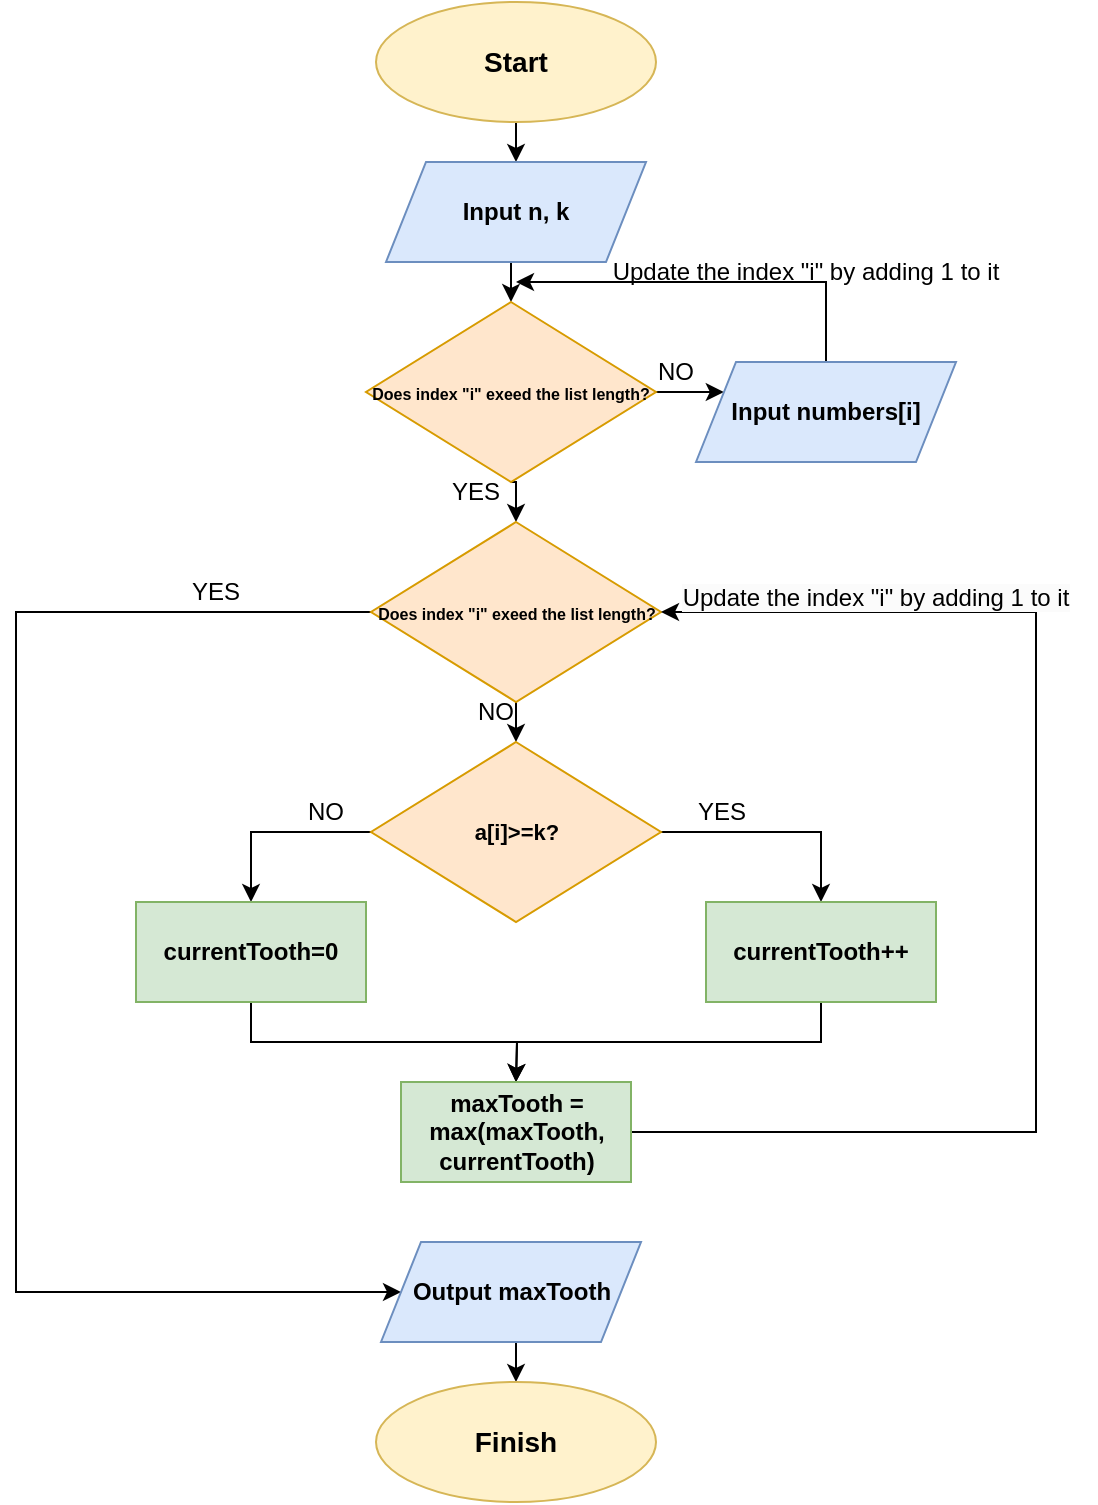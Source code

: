 <mxfile version="22.1.4" type="github">
  <diagram name="Сторінка-1" id="DKz9T9JE9RTdGlDIeEM4">
    <mxGraphModel dx="1400" dy="766" grid="0" gridSize="10" guides="1" tooltips="1" connect="1" arrows="1" fold="1" page="1" pageScale="1" pageWidth="827" pageHeight="1169" math="0" shadow="0">
      <root>
        <mxCell id="0" />
        <mxCell id="1" parent="0" />
        <mxCell id="mQsWh5nDWkBPxnp-rIm0-5" style="edgeStyle=orthogonalEdgeStyle;rounded=0;orthogonalLoop=1;jettySize=auto;html=1;exitX=0.5;exitY=1;exitDx=0;exitDy=0;entryX=0.5;entryY=0;entryDx=0;entryDy=0;" edge="1" parent="1" source="mQsWh5nDWkBPxnp-rIm0-1" target="mQsWh5nDWkBPxnp-rIm0-2">
          <mxGeometry relative="1" as="geometry" />
        </mxCell>
        <mxCell id="mQsWh5nDWkBPxnp-rIm0-1" value="&lt;b style=&quot;font-size: 14px;&quot;&gt;Start&lt;/b&gt;" style="ellipse;whiteSpace=wrap;html=1;fillColor=#fff2cc;strokeColor=#d6b656;" vertex="1" parent="1">
          <mxGeometry x="320" y="30" width="140" height="60" as="geometry" />
        </mxCell>
        <mxCell id="mQsWh5nDWkBPxnp-rIm0-6" style="edgeStyle=orthogonalEdgeStyle;rounded=0;orthogonalLoop=1;jettySize=auto;html=1;exitX=0.5;exitY=1;exitDx=0;exitDy=0;entryX=0.5;entryY=0;entryDx=0;entryDy=0;" edge="1" parent="1" source="mQsWh5nDWkBPxnp-rIm0-2" target="mQsWh5nDWkBPxnp-rIm0-3">
          <mxGeometry relative="1" as="geometry" />
        </mxCell>
        <mxCell id="mQsWh5nDWkBPxnp-rIm0-2" value="&lt;b&gt;Input n, k&lt;/b&gt;" style="shape=parallelogram;perimeter=parallelogramPerimeter;whiteSpace=wrap;html=1;fixedSize=1;fillColor=#dae8fc;strokeColor=#6c8ebf;" vertex="1" parent="1">
          <mxGeometry x="325" y="110" width="130" height="50" as="geometry" />
        </mxCell>
        <mxCell id="mQsWh5nDWkBPxnp-rIm0-7" style="edgeStyle=orthogonalEdgeStyle;rounded=0;orthogonalLoop=1;jettySize=auto;html=1;exitX=1;exitY=0.5;exitDx=0;exitDy=0;entryX=0;entryY=0.25;entryDx=0;entryDy=0;" edge="1" parent="1" source="mQsWh5nDWkBPxnp-rIm0-3" target="mQsWh5nDWkBPxnp-rIm0-4">
          <mxGeometry relative="1" as="geometry" />
        </mxCell>
        <mxCell id="mQsWh5nDWkBPxnp-rIm0-11" style="edgeStyle=orthogonalEdgeStyle;rounded=0;orthogonalLoop=1;jettySize=auto;html=1;exitX=0.5;exitY=1;exitDx=0;exitDy=0;entryX=0.5;entryY=0;entryDx=0;entryDy=0;" edge="1" parent="1" source="mQsWh5nDWkBPxnp-rIm0-3" target="mQsWh5nDWkBPxnp-rIm0-10">
          <mxGeometry relative="1" as="geometry" />
        </mxCell>
        <mxCell id="mQsWh5nDWkBPxnp-rIm0-3" value="&lt;font size=&quot;1&quot; style=&quot;&quot;&gt;&lt;b style=&quot;font-size: 8px;&quot;&gt;Does index &quot;i&quot; exeed the list length?&lt;/b&gt;&lt;/font&gt;" style="rhombus;whiteSpace=wrap;html=1;fillColor=#ffe6cc;strokeColor=#d79b00;" vertex="1" parent="1">
          <mxGeometry x="315" y="180" width="145" height="90" as="geometry" />
        </mxCell>
        <mxCell id="mQsWh5nDWkBPxnp-rIm0-12" style="edgeStyle=orthogonalEdgeStyle;rounded=0;orthogonalLoop=1;jettySize=auto;html=1;exitX=0.5;exitY=0;exitDx=0;exitDy=0;" edge="1" parent="1" source="mQsWh5nDWkBPxnp-rIm0-4">
          <mxGeometry relative="1" as="geometry">
            <mxPoint x="390" y="170" as="targetPoint" />
            <Array as="points">
              <mxPoint x="545" y="170" />
            </Array>
          </mxGeometry>
        </mxCell>
        <mxCell id="mQsWh5nDWkBPxnp-rIm0-4" value="&lt;b&gt;Input numbers[i]&lt;/b&gt;" style="shape=parallelogram;perimeter=parallelogramPerimeter;whiteSpace=wrap;html=1;fixedSize=1;fillColor=#dae8fc;strokeColor=#6c8ebf;" vertex="1" parent="1">
          <mxGeometry x="480" y="210" width="130" height="50" as="geometry" />
        </mxCell>
        <mxCell id="mQsWh5nDWkBPxnp-rIm0-18" style="edgeStyle=orthogonalEdgeStyle;rounded=0;orthogonalLoop=1;jettySize=auto;html=1;exitX=0.5;exitY=1;exitDx=0;exitDy=0;entryX=0.5;entryY=0;entryDx=0;entryDy=0;" edge="1" parent="1" source="mQsWh5nDWkBPxnp-rIm0-10" target="mQsWh5nDWkBPxnp-rIm0-15">
          <mxGeometry relative="1" as="geometry" />
        </mxCell>
        <mxCell id="mQsWh5nDWkBPxnp-rIm0-37" style="edgeStyle=orthogonalEdgeStyle;rounded=0;orthogonalLoop=1;jettySize=auto;html=1;exitX=0;exitY=0.5;exitDx=0;exitDy=0;entryX=0;entryY=0.5;entryDx=0;entryDy=0;" edge="1" parent="1" source="mQsWh5nDWkBPxnp-rIm0-10" target="mQsWh5nDWkBPxnp-rIm0-25">
          <mxGeometry relative="1" as="geometry">
            <Array as="points">
              <mxPoint x="140" y="335" />
              <mxPoint x="140" y="675" />
            </Array>
          </mxGeometry>
        </mxCell>
        <mxCell id="mQsWh5nDWkBPxnp-rIm0-10" value="&lt;font size=&quot;1&quot; style=&quot;&quot;&gt;&lt;b style=&quot;font-size: 8px;&quot;&gt;Does index &quot;i&quot; exeed the list length?&lt;/b&gt;&lt;/font&gt;" style="rhombus;whiteSpace=wrap;html=1;fillColor=#ffe6cc;strokeColor=#d79b00;" vertex="1" parent="1">
          <mxGeometry x="317.5" y="290" width="145" height="90" as="geometry" />
        </mxCell>
        <mxCell id="mQsWh5nDWkBPxnp-rIm0-19" style="edgeStyle=orthogonalEdgeStyle;rounded=0;orthogonalLoop=1;jettySize=auto;html=1;exitX=1;exitY=0.5;exitDx=0;exitDy=0;entryX=0.5;entryY=0;entryDx=0;entryDy=0;" edge="1" parent="1" source="mQsWh5nDWkBPxnp-rIm0-15" target="mQsWh5nDWkBPxnp-rIm0-16">
          <mxGeometry relative="1" as="geometry" />
        </mxCell>
        <mxCell id="mQsWh5nDWkBPxnp-rIm0-20" style="edgeStyle=orthogonalEdgeStyle;rounded=0;orthogonalLoop=1;jettySize=auto;html=1;exitX=0;exitY=0.5;exitDx=0;exitDy=0;entryX=0.5;entryY=0;entryDx=0;entryDy=0;" edge="1" parent="1" source="mQsWh5nDWkBPxnp-rIm0-15" target="mQsWh5nDWkBPxnp-rIm0-17">
          <mxGeometry relative="1" as="geometry" />
        </mxCell>
        <mxCell id="mQsWh5nDWkBPxnp-rIm0-15" value="&lt;font size=&quot;1&quot; style=&quot;&quot;&gt;&lt;b style=&quot;font-size: 11px;&quot;&gt;a[i]&amp;gt;=k?&lt;/b&gt;&lt;/font&gt;" style="rhombus;whiteSpace=wrap;html=1;fillColor=#ffe6cc;strokeColor=#d79b00;" vertex="1" parent="1">
          <mxGeometry x="317.5" y="400" width="145" height="90" as="geometry" />
        </mxCell>
        <mxCell id="mQsWh5nDWkBPxnp-rIm0-23" style="edgeStyle=orthogonalEdgeStyle;rounded=0;orthogonalLoop=1;jettySize=auto;html=1;exitX=0.5;exitY=1;exitDx=0;exitDy=0;" edge="1" parent="1" source="mQsWh5nDWkBPxnp-rIm0-16">
          <mxGeometry relative="1" as="geometry">
            <mxPoint x="390" y="570" as="targetPoint" />
          </mxGeometry>
        </mxCell>
        <mxCell id="mQsWh5nDWkBPxnp-rIm0-16" value="&lt;b&gt;currentTooth++&lt;/b&gt;" style="rounded=0;whiteSpace=wrap;html=1;fillColor=#d5e8d4;strokeColor=#82b366;" vertex="1" parent="1">
          <mxGeometry x="485" y="480" width="115" height="50" as="geometry" />
        </mxCell>
        <mxCell id="mQsWh5nDWkBPxnp-rIm0-22" style="edgeStyle=orthogonalEdgeStyle;rounded=0;orthogonalLoop=1;jettySize=auto;html=1;exitX=0.5;exitY=1;exitDx=0;exitDy=0;entryX=0.5;entryY=0;entryDx=0;entryDy=0;" edge="1" parent="1" source="mQsWh5nDWkBPxnp-rIm0-17">
          <mxGeometry relative="1" as="geometry">
            <mxPoint x="390" y="570" as="targetPoint" />
          </mxGeometry>
        </mxCell>
        <mxCell id="mQsWh5nDWkBPxnp-rIm0-17" value="&lt;b&gt;currentTooth=0&lt;/b&gt;" style="rounded=0;whiteSpace=wrap;html=1;fillColor=#d5e8d4;strokeColor=#82b366;" vertex="1" parent="1">
          <mxGeometry x="200" y="480" width="115" height="50" as="geometry" />
        </mxCell>
        <mxCell id="mQsWh5nDWkBPxnp-rIm0-35" style="edgeStyle=orthogonalEdgeStyle;rounded=0;orthogonalLoop=1;jettySize=auto;html=1;entryX=1;entryY=0.5;entryDx=0;entryDy=0;" edge="1" parent="1" source="mQsWh5nDWkBPxnp-rIm0-24" target="mQsWh5nDWkBPxnp-rIm0-10">
          <mxGeometry relative="1" as="geometry">
            <Array as="points">
              <mxPoint x="650" y="595" />
              <mxPoint x="650" y="335" />
            </Array>
          </mxGeometry>
        </mxCell>
        <mxCell id="mQsWh5nDWkBPxnp-rIm0-24" value="&lt;b&gt;maxTooth = max(maxTooth, currentTooth)&lt;/b&gt;" style="rounded=0;whiteSpace=wrap;html=1;fillColor=#d5e8d4;strokeColor=#82b366;" vertex="1" parent="1">
          <mxGeometry x="332.5" y="570" width="115" height="50" as="geometry" />
        </mxCell>
        <mxCell id="mQsWh5nDWkBPxnp-rIm0-28" style="edgeStyle=orthogonalEdgeStyle;rounded=0;orthogonalLoop=1;jettySize=auto;html=1;exitX=0.5;exitY=1;exitDx=0;exitDy=0;entryX=0.5;entryY=0;entryDx=0;entryDy=0;" edge="1" parent="1" source="mQsWh5nDWkBPxnp-rIm0-25" target="mQsWh5nDWkBPxnp-rIm0-27">
          <mxGeometry relative="1" as="geometry" />
        </mxCell>
        <mxCell id="mQsWh5nDWkBPxnp-rIm0-25" value="&lt;b&gt;Output maxTooth&lt;/b&gt;" style="shape=parallelogram;perimeter=parallelogramPerimeter;whiteSpace=wrap;html=1;fixedSize=1;fillColor=#dae8fc;strokeColor=#6c8ebf;" vertex="1" parent="1">
          <mxGeometry x="322.5" y="650" width="130" height="50" as="geometry" />
        </mxCell>
        <mxCell id="mQsWh5nDWkBPxnp-rIm0-27" value="&lt;span style=&quot;font-size: 14px;&quot;&gt;&lt;b&gt;Finish&lt;/b&gt;&lt;/span&gt;" style="ellipse;whiteSpace=wrap;html=1;fillColor=#fff2cc;strokeColor=#d6b656;" vertex="1" parent="1">
          <mxGeometry x="320" y="720" width="140" height="60" as="geometry" />
        </mxCell>
        <mxCell id="mQsWh5nDWkBPxnp-rIm0-29" value="YES" style="text;html=1;strokeColor=none;fillColor=none;align=center;verticalAlign=middle;whiteSpace=wrap;rounded=0;" vertex="1" parent="1">
          <mxGeometry x="462.5" y="420" width="60" height="30" as="geometry" />
        </mxCell>
        <mxCell id="mQsWh5nDWkBPxnp-rIm0-30" value="NO" style="text;html=1;strokeColor=none;fillColor=none;align=center;verticalAlign=middle;whiteSpace=wrap;rounded=0;" vertex="1" parent="1">
          <mxGeometry x="265" y="420" width="60" height="30" as="geometry" />
        </mxCell>
        <mxCell id="mQsWh5nDWkBPxnp-rIm0-31" value="YES" style="text;html=1;strokeColor=none;fillColor=none;align=center;verticalAlign=middle;whiteSpace=wrap;rounded=0;" vertex="1" parent="1">
          <mxGeometry x="340" y="260" width="60" height="30" as="geometry" />
        </mxCell>
        <mxCell id="mQsWh5nDWkBPxnp-rIm0-32" value="NO" style="text;html=1;strokeColor=none;fillColor=none;align=center;verticalAlign=middle;whiteSpace=wrap;rounded=0;" vertex="1" parent="1">
          <mxGeometry x="440" y="200" width="60" height="30" as="geometry" />
        </mxCell>
        <mxCell id="mQsWh5nDWkBPxnp-rIm0-33" value="Update the index &quot;i&quot; by adding 1 to it" style="text;html=1;strokeColor=none;fillColor=none;align=center;verticalAlign=middle;whiteSpace=wrap;rounded=0;" vertex="1" parent="1">
          <mxGeometry x="430" y="150" width="210" height="30" as="geometry" />
        </mxCell>
        <mxCell id="mQsWh5nDWkBPxnp-rIm0-34" value="NO" style="text;html=1;strokeColor=none;fillColor=none;align=center;verticalAlign=middle;whiteSpace=wrap;rounded=0;" vertex="1" parent="1">
          <mxGeometry x="350" y="370" width="60" height="30" as="geometry" />
        </mxCell>
        <mxCell id="mQsWh5nDWkBPxnp-rIm0-36" value="&#xa;&lt;span style=&quot;color: rgb(0, 0, 0); font-family: Helvetica; font-size: 12px; font-style: normal; font-variant-ligatures: normal; font-variant-caps: normal; font-weight: 400; letter-spacing: normal; orphans: 2; text-align: center; text-indent: 0px; text-transform: none; widows: 2; word-spacing: 0px; -webkit-text-stroke-width: 0px; background-color: rgb(251, 251, 251); text-decoration-thickness: initial; text-decoration-style: initial; text-decoration-color: initial; float: none; display: inline !important;&quot;&gt;Update the index &quot;i&quot; by adding 1 to it&lt;/span&gt;&#xa;&#xa;" style="text;html=1;strokeColor=none;fillColor=none;align=center;verticalAlign=middle;whiteSpace=wrap;rounded=0;" vertex="1" parent="1">
          <mxGeometry x="460" y="320" width="220" height="30" as="geometry" />
        </mxCell>
        <mxCell id="mQsWh5nDWkBPxnp-rIm0-38" value="YES" style="text;html=1;strokeColor=none;fillColor=none;align=center;verticalAlign=middle;whiteSpace=wrap;rounded=0;" vertex="1" parent="1">
          <mxGeometry x="210" y="310" width="60" height="30" as="geometry" />
        </mxCell>
      </root>
    </mxGraphModel>
  </diagram>
</mxfile>
